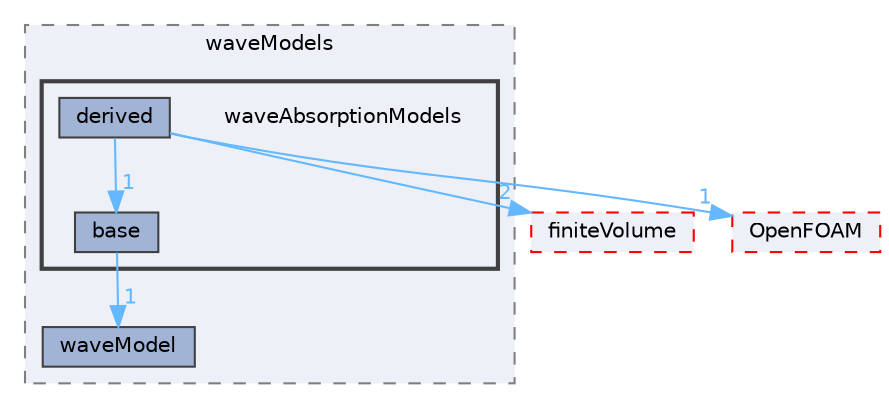 digraph "src/waveModels/waveAbsorptionModels"
{
 // LATEX_PDF_SIZE
  bgcolor="transparent";
  edge [fontname=Helvetica,fontsize=10,labelfontname=Helvetica,labelfontsize=10];
  node [fontname=Helvetica,fontsize=10,shape=box,height=0.2,width=0.4];
  compound=true
  subgraph clusterdir_b9a696144f82eb1e2b4c5e6b7a09e316 {
    graph [ bgcolor="#edf0f7", pencolor="grey50", label="waveModels", fontname=Helvetica,fontsize=10 style="filled,dashed", URL="dir_b9a696144f82eb1e2b4c5e6b7a09e316.html",tooltip=""]
  dir_cee882d11d98834f07952dd5b2a801bf [label="waveModel", fillcolor="#a2b4d6", color="grey25", style="filled", URL="dir_cee882d11d98834f07952dd5b2a801bf.html",tooltip=""];
  subgraph clusterdir_812dff35fe55fedb9b36e9d6339159a2 {
    graph [ bgcolor="#edf0f7", pencolor="grey25", label="", fontname=Helvetica,fontsize=10 style="filled,bold", URL="dir_812dff35fe55fedb9b36e9d6339159a2.html",tooltip=""]
    dir_812dff35fe55fedb9b36e9d6339159a2 [shape=plaintext, label="waveAbsorptionModels"];
  dir_dc11627dd50b3e909aec9c48d931dd3e [label="base", fillcolor="#a2b4d6", color="grey25", style="filled", URL="dir_dc11627dd50b3e909aec9c48d931dd3e.html",tooltip=""];
  dir_4be12576e09587b1a29af9aeeab87abf [label="derived", fillcolor="#a2b4d6", color="grey25", style="filled", URL="dir_4be12576e09587b1a29af9aeeab87abf.html",tooltip=""];
  }
  }
  dir_9bd15774b555cf7259a6fa18f99fe99b [label="finiteVolume", fillcolor="#edf0f7", color="red", style="filled,dashed", URL="dir_9bd15774b555cf7259a6fa18f99fe99b.html",tooltip=""];
  dir_c5473ff19b20e6ec4dfe5c310b3778a8 [label="OpenFOAM", fillcolor="#edf0f7", color="red", style="filled,dashed", URL="dir_c5473ff19b20e6ec4dfe5c310b3778a8.html",tooltip=""];
  dir_dc11627dd50b3e909aec9c48d931dd3e->dir_cee882d11d98834f07952dd5b2a801bf [headlabel="1", labeldistance=1.5 headhref="dir_000197_004378.html" href="dir_000197_004378.html" color="steelblue1" fontcolor="steelblue1"];
  dir_4be12576e09587b1a29af9aeeab87abf->dir_9bd15774b555cf7259a6fa18f99fe99b [headlabel="2", labeldistance=1.5 headhref="dir_000872_001387.html" href="dir_000872_001387.html" color="steelblue1" fontcolor="steelblue1"];
  dir_4be12576e09587b1a29af9aeeab87abf->dir_c5473ff19b20e6ec4dfe5c310b3778a8 [headlabel="1", labeldistance=1.5 headhref="dir_000872_002695.html" href="dir_000872_002695.html" color="steelblue1" fontcolor="steelblue1"];
  dir_4be12576e09587b1a29af9aeeab87abf->dir_dc11627dd50b3e909aec9c48d931dd3e [headlabel="1", labeldistance=1.5 headhref="dir_000872_000197.html" href="dir_000872_000197.html" color="steelblue1" fontcolor="steelblue1"];
}
